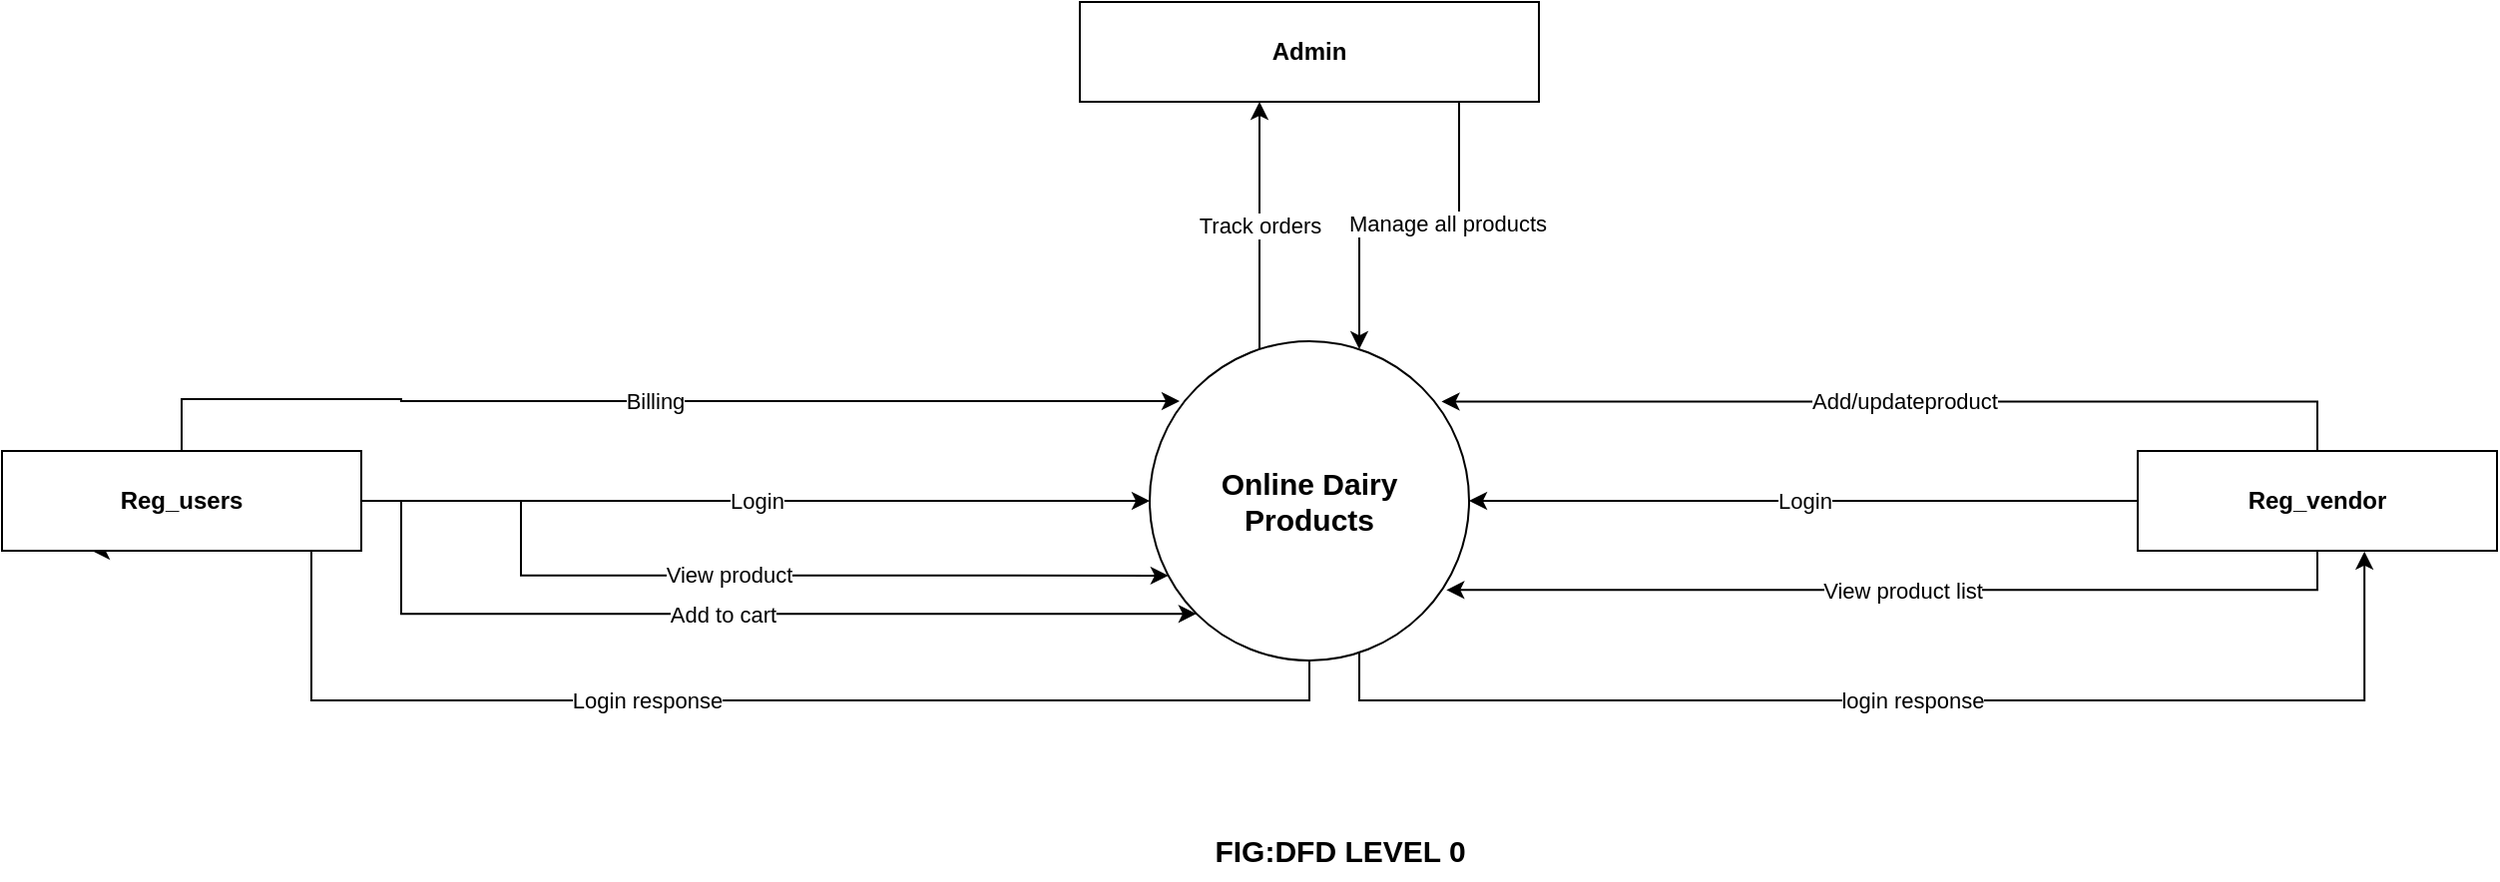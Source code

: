 <mxfile version="24.4.6" type="device">
  <diagram name="Page-1" id="HQFWCCPoo5oSGpoPkfE-">
    <mxGraphModel dx="2152" dy="675" grid="1" gridSize="10" guides="1" tooltips="1" connect="1" arrows="1" fold="1" page="1" pageScale="1" pageWidth="850" pageHeight="1100" math="0" shadow="0">
      <root>
        <mxCell id="0" />
        <mxCell id="1" parent="0" />
        <mxCell id="gwLwsPkfwwdDwYfIKPdV-20" value="Login response" style="edgeStyle=orthogonalEdgeStyle;rounded=0;orthogonalLoop=1;jettySize=auto;html=1;entryX=0.25;entryY=1;entryDx=0;entryDy=0;" parent="1" source="gwLwsPkfwwdDwYfIKPdV-7" target="gwLwsPkfwwdDwYfIKPdV-14" edge="1">
          <mxGeometry relative="1" as="geometry">
            <Array as="points">
              <mxPoint x="445" y="470" />
              <mxPoint x="-55" y="470" />
            </Array>
          </mxGeometry>
        </mxCell>
        <mxCell id="gwLwsPkfwwdDwYfIKPdV-26" value="Track orders" style="edgeStyle=orthogonalEdgeStyle;rounded=0;orthogonalLoop=1;jettySize=auto;html=1;" parent="1" source="gwLwsPkfwwdDwYfIKPdV-7" target="gwLwsPkfwwdDwYfIKPdV-8" edge="1">
          <mxGeometry relative="1" as="geometry">
            <Array as="points">
              <mxPoint x="420" y="200" />
              <mxPoint x="420" y="200" />
            </Array>
          </mxGeometry>
        </mxCell>
        <mxCell id="gwLwsPkfwwdDwYfIKPdV-7" value="&lt;b style=&quot;font-size: 15px;&quot;&gt;&lt;font style=&quot;font-size: 15px;&quot;&gt;Online Dairy&lt;/font&gt;&lt;/b&gt;&lt;div style=&quot;font-size: 15px;&quot;&gt;&lt;b&gt;&lt;font style=&quot;font-size: 15px;&quot;&gt;Products&lt;/font&gt;&lt;/b&gt;&lt;/div&gt;" style="shape=ellipse;html=1;dashed=0;whiteSpace=wrap;aspect=fixed;perimeter=ellipsePerimeter;" parent="1" vertex="1">
          <mxGeometry x="365" y="290" width="160" height="160" as="geometry" />
        </mxCell>
        <mxCell id="gwLwsPkfwwdDwYfIKPdV-8" value="Admin" style="html=1;dashed=0;whiteSpace=wrap;fontStyle=1" parent="1" vertex="1">
          <mxGeometry x="330" y="120" width="230" height="50" as="geometry" />
        </mxCell>
        <mxCell id="gwLwsPkfwwdDwYfIKPdV-12" value="Manage all products" style="edgeStyle=orthogonalEdgeStyle;rounded=0;orthogonalLoop=1;jettySize=auto;html=1;" parent="1" target="gwLwsPkfwwdDwYfIKPdV-7" edge="1">
          <mxGeometry relative="1" as="geometry">
            <mxPoint x="480" y="170" as="sourcePoint" />
            <mxPoint x="480.44" y="295.4" as="targetPoint" />
            <Array as="points">
              <mxPoint x="520" y="170" />
              <mxPoint x="520" y="231" />
              <mxPoint x="470" y="231" />
            </Array>
          </mxGeometry>
        </mxCell>
        <mxCell id="gwLwsPkfwwdDwYfIKPdV-15" value="Login" style="edgeStyle=orthogonalEdgeStyle;rounded=0;orthogonalLoop=1;jettySize=auto;html=1;" parent="1" source="gwLwsPkfwwdDwYfIKPdV-14" target="gwLwsPkfwwdDwYfIKPdV-7" edge="1">
          <mxGeometry relative="1" as="geometry" />
        </mxCell>
        <mxCell id="gwLwsPkfwwdDwYfIKPdV-17" value="Add to cart" style="edgeStyle=orthogonalEdgeStyle;rounded=0;orthogonalLoop=1;jettySize=auto;html=1;entryX=0;entryY=1;entryDx=0;entryDy=0;" parent="1" source="gwLwsPkfwwdDwYfIKPdV-14" target="gwLwsPkfwwdDwYfIKPdV-7" edge="1">
          <mxGeometry relative="1" as="geometry">
            <Array as="points">
              <mxPoint x="-10" y="427" />
            </Array>
          </mxGeometry>
        </mxCell>
        <mxCell id="gwLwsPkfwwdDwYfIKPdV-14" value="Reg_users" style="html=1;dashed=0;whiteSpace=wrap;fontStyle=1" parent="1" vertex="1">
          <mxGeometry x="-210" y="345" width="180" height="50" as="geometry" />
        </mxCell>
        <mxCell id="gwLwsPkfwwdDwYfIKPdV-16" value="Billing" style="edgeStyle=orthogonalEdgeStyle;rounded=0;orthogonalLoop=1;jettySize=auto;html=1;" parent="1" source="gwLwsPkfwwdDwYfIKPdV-14" edge="1">
          <mxGeometry relative="1" as="geometry">
            <mxPoint x="380" y="320" as="targetPoint" />
            <Array as="points">
              <mxPoint x="-10" y="319" />
            </Array>
          </mxGeometry>
        </mxCell>
        <mxCell id="gwLwsPkfwwdDwYfIKPdV-19" value="View product" style="edgeStyle=orthogonalEdgeStyle;rounded=0;orthogonalLoop=1;jettySize=auto;html=1;entryX=0.059;entryY=0.734;entryDx=0;entryDy=0;entryPerimeter=0;" parent="1" source="gwLwsPkfwwdDwYfIKPdV-14" target="gwLwsPkfwwdDwYfIKPdV-7" edge="1">
          <mxGeometry relative="1" as="geometry">
            <Array as="points">
              <mxPoint x="50" y="407" />
            </Array>
          </mxGeometry>
        </mxCell>
        <mxCell id="gwLwsPkfwwdDwYfIKPdV-22" value="Login" style="edgeStyle=orthogonalEdgeStyle;rounded=0;orthogonalLoop=1;jettySize=auto;html=1;entryX=1;entryY=0.5;entryDx=0;entryDy=0;" parent="1" source="gwLwsPkfwwdDwYfIKPdV-21" target="gwLwsPkfwwdDwYfIKPdV-7" edge="1">
          <mxGeometry relative="1" as="geometry" />
        </mxCell>
        <mxCell id="gwLwsPkfwwdDwYfIKPdV-21" value="Reg_vendor" style="html=1;dashed=0;whiteSpace=wrap;fontStyle=1" parent="1" vertex="1">
          <mxGeometry x="860" y="345" width="180" height="50" as="geometry" />
        </mxCell>
        <mxCell id="gwLwsPkfwwdDwYfIKPdV-23" value="Add/updateproduct" style="edgeStyle=orthogonalEdgeStyle;rounded=0;orthogonalLoop=1;jettySize=auto;html=1;entryX=0.914;entryY=0.189;entryDx=0;entryDy=0;entryPerimeter=0;" parent="1" source="gwLwsPkfwwdDwYfIKPdV-21" target="gwLwsPkfwwdDwYfIKPdV-7" edge="1">
          <mxGeometry relative="1" as="geometry">
            <Array as="points">
              <mxPoint x="950" y="320" />
            </Array>
          </mxGeometry>
        </mxCell>
        <mxCell id="gwLwsPkfwwdDwYfIKPdV-24" value="View product list" style="edgeStyle=orthogonalEdgeStyle;rounded=0;orthogonalLoop=1;jettySize=auto;html=1;entryX=0.929;entryY=0.779;entryDx=0;entryDy=0;entryPerimeter=0;" parent="1" source="gwLwsPkfwwdDwYfIKPdV-21" target="gwLwsPkfwwdDwYfIKPdV-7" edge="1">
          <mxGeometry relative="1" as="geometry">
            <Array as="points">
              <mxPoint x="950" y="415" />
            </Array>
          </mxGeometry>
        </mxCell>
        <mxCell id="gwLwsPkfwwdDwYfIKPdV-25" value="login response" style="edgeStyle=orthogonalEdgeStyle;rounded=0;orthogonalLoop=1;jettySize=auto;html=1;entryX=0.631;entryY=1.008;entryDx=0;entryDy=0;entryPerimeter=0;" parent="1" source="gwLwsPkfwwdDwYfIKPdV-7" target="gwLwsPkfwwdDwYfIKPdV-21" edge="1">
          <mxGeometry relative="1" as="geometry">
            <Array as="points">
              <mxPoint x="470" y="470" />
              <mxPoint x="974" y="470" />
            </Array>
          </mxGeometry>
        </mxCell>
        <mxCell id="gwLwsPkfwwdDwYfIKPdV-27" value="&lt;b&gt;&lt;font style=&quot;font-size: 15px;&quot;&gt;FIG:DFD LEVEL 0&lt;/font&gt;&lt;/b&gt;" style="text;html=1;align=center;verticalAlign=middle;resizable=0;points=[];autosize=1;strokeColor=none;fillColor=none;" parent="1" vertex="1">
          <mxGeometry x="385" y="530" width="150" height="30" as="geometry" />
        </mxCell>
      </root>
    </mxGraphModel>
  </diagram>
</mxfile>
